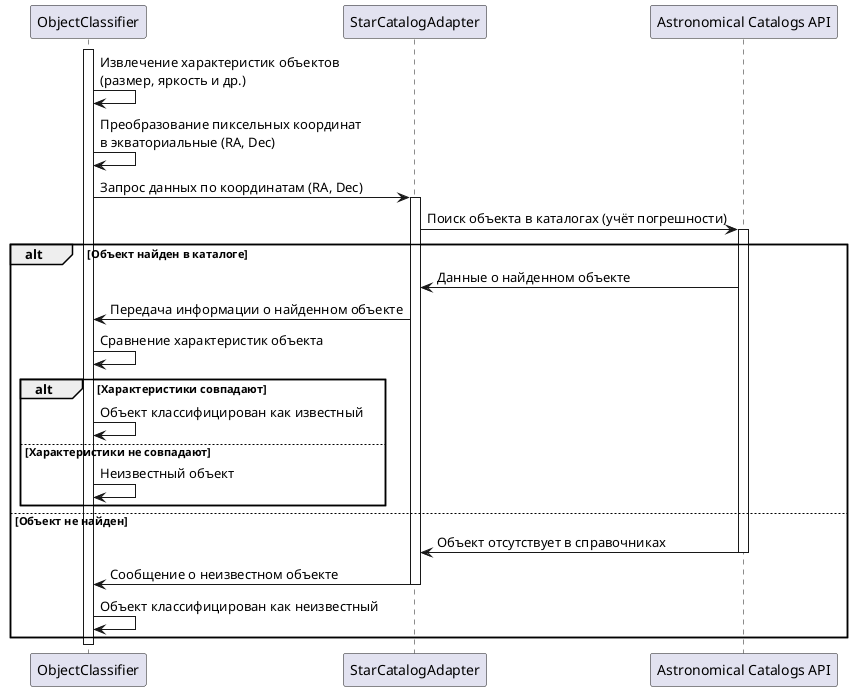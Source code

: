 @startuml
participant "ObjectClassifier" as oc
participant "StarCatalogAdapter" as adapter
participant "Astronomical Catalogs API" as catalog

activate oc
oc -> oc : Извлечение характеристик объектов\n(размер, яркость и др.)
oc -> oc : Преобразование пиксельных координат\nв экваториальные (RA, Dec)
oc -> adapter : Запрос данных по координатам (RA, Dec)
activate adapter
adapter -> catalog : Поиск объекта в каталогах (учёт погрешности)
activate catalog
alt Объект найден в каталоге
    catalog -> adapter : Данные о найденном объекте
    adapter -> oc : Передача информации о найденном объекте
    oc -> oc : Сравнение характеристик объекта
    alt Характеристики совпадают
        oc -> oc : Объект классифицирован как известный
    else Характеристики не совпадают
        oc -> oc : Неизвестный объект
    end
else Объект не найден
    catalog -> adapter : Объект отсутствует в справочниках
    deactivate catalog
    adapter -> oc : Сообщение о неизвестном объекте
    deactivate adapter
    oc -> oc : Объект классифицирован как неизвестный
end
deactivate oc
@enduml